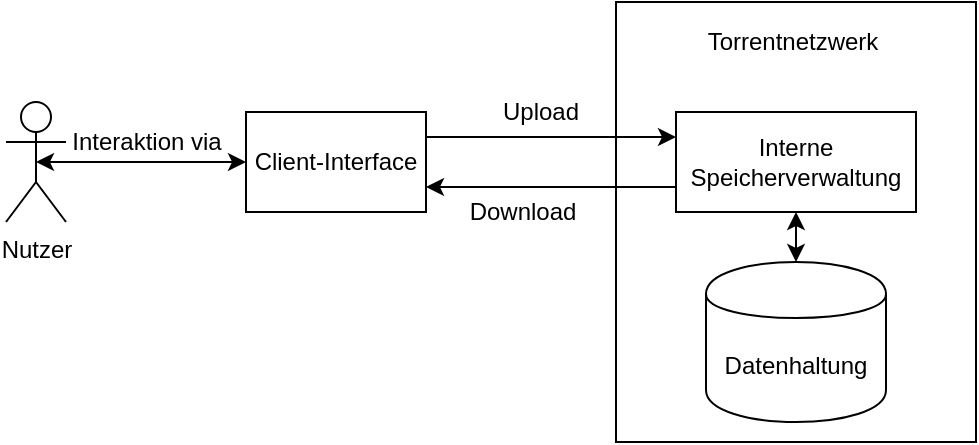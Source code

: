 <mxfile version="12.7.0" type="device"><diagram id="wEO8Pkke2gF6BbL1lY_F" name="Page-1"><mxGraphModel dx="981" dy="460" grid="1" gridSize="10" guides="1" tooltips="1" connect="1" arrows="1" fold="1" page="1" pageScale="1" pageWidth="827" pageHeight="1169" math="0" shadow="0"><root><mxCell id="0"/><mxCell id="1" parent="0"/><mxCell id="MlroK3jPVcfWCVCtqcUX-1" value="Nutzer" style="shape=umlActor;verticalLabelPosition=bottom;labelBackgroundColor=#ffffff;verticalAlign=top;html=1;outlineConnect=0;" parent="1" vertex="1"><mxGeometry x="20" y="60" width="30" height="60" as="geometry"/></mxCell><mxCell id="MlroK3jPVcfWCVCtqcUX-4" value="" style="rounded=0;whiteSpace=wrap;html=1;" parent="1" vertex="1"><mxGeometry x="325" y="10" width="180" height="220" as="geometry"/></mxCell><mxCell id="MlroK3jPVcfWCVCtqcUX-5" value="Torrentnetzwerk" style="text;html=1;align=center;verticalAlign=middle;resizable=0;points=[];autosize=1;" parent="1" vertex="1"><mxGeometry x="363" y="20" width="100" height="20" as="geometry"/></mxCell><mxCell id="MlroK3jPVcfWCVCtqcUX-7" value="Datenhaltung" style="shape=cylinder;whiteSpace=wrap;html=1;boundedLbl=1;backgroundOutline=1;" parent="1" vertex="1"><mxGeometry x="370" y="140" width="90" height="80" as="geometry"/></mxCell><mxCell id="MlroK3jPVcfWCVCtqcUX-8" value="" style="endArrow=classic;html=1;entryX=1;entryY=0.75;entryDx=0;entryDy=0;exitX=0;exitY=0.75;exitDx=0;exitDy=0;" parent="1" source="MlroK3jPVcfWCVCtqcUX-17" target="MlroK3jPVcfWCVCtqcUX-12" edge="1"><mxGeometry width="50" height="50" relative="1" as="geometry"><mxPoint x="340" y="150" as="sourcePoint"/><mxPoint x="150" y="200" as="targetPoint"/></mxGeometry></mxCell><mxCell id="MlroK3jPVcfWCVCtqcUX-10" value="Download" style="text;html=1;align=center;verticalAlign=middle;resizable=0;points=[];labelBackgroundColor=#ffffff;" parent="MlroK3jPVcfWCVCtqcUX-8" vertex="1" connectable="0"><mxGeometry x="0.2" y="-2" relative="1" as="geometry"><mxPoint x="-1.88" y="14.5" as="offset"/></mxGeometry></mxCell><mxCell id="MlroK3jPVcfWCVCtqcUX-9" value="" style="endArrow=classic;html=1;entryX=0;entryY=0.25;entryDx=0;entryDy=0;exitX=1;exitY=0.25;exitDx=0;exitDy=0;" parent="1" source="MlroK3jPVcfWCVCtqcUX-12" target="MlroK3jPVcfWCVCtqcUX-17" edge="1"><mxGeometry width="50" height="50" relative="1" as="geometry"><mxPoint x="330" y="90" as="sourcePoint"/><mxPoint x="395" y="85" as="targetPoint"/></mxGeometry></mxCell><mxCell id="MlroK3jPVcfWCVCtqcUX-11" value="Upload" style="text;html=1;align=center;verticalAlign=middle;resizable=0;points=[];labelBackgroundColor=#ffffff;" parent="MlroK3jPVcfWCVCtqcUX-9" vertex="1" connectable="0"><mxGeometry x="0.128" y="2" relative="1" as="geometry"><mxPoint x="-13.71" y="-10.5" as="offset"/></mxGeometry></mxCell><mxCell id="MlroK3jPVcfWCVCtqcUX-12" value="Client-Interface" style="rounded=0;whiteSpace=wrap;html=1;" parent="1" vertex="1"><mxGeometry x="140" y="65" width="90" height="50" as="geometry"/></mxCell><mxCell id="MlroK3jPVcfWCVCtqcUX-15" value="" style="endArrow=classic;startArrow=classic;html=1;exitX=0.5;exitY=0.5;exitDx=0;exitDy=0;exitPerimeter=0;entryX=0;entryY=0.5;entryDx=0;entryDy=0;" parent="1" source="MlroK3jPVcfWCVCtqcUX-1" target="MlroK3jPVcfWCVCtqcUX-12" edge="1"><mxGeometry width="50" height="50" relative="1" as="geometry"><mxPoint x="140" y="200" as="sourcePoint"/><mxPoint x="190" y="150" as="targetPoint"/></mxGeometry></mxCell><mxCell id="MlroK3jPVcfWCVCtqcUX-16" value="Interaktion via" style="text;html=1;align=center;verticalAlign=middle;resizable=0;points=[];labelBackgroundColor=#ffffff;" parent="MlroK3jPVcfWCVCtqcUX-15" vertex="1" connectable="0"><mxGeometry x="0.212" y="-2" relative="1" as="geometry"><mxPoint x="-8.43" y="-12" as="offset"/></mxGeometry></mxCell><mxCell id="MlroK3jPVcfWCVCtqcUX-17" value="Interne Speicherverwaltung" style="rounded=0;whiteSpace=wrap;html=1;" parent="1" vertex="1"><mxGeometry x="355" y="65" width="120" height="50" as="geometry"/></mxCell><mxCell id="MlroK3jPVcfWCVCtqcUX-18" value="" style="endArrow=classic;startArrow=classic;html=1;entryX=0.5;entryY=1;entryDx=0;entryDy=0;exitX=0.5;exitY=0;exitDx=0;exitDy=0;" parent="1" source="MlroK3jPVcfWCVCtqcUX-7" target="MlroK3jPVcfWCVCtqcUX-17" edge="1"><mxGeometry width="50" height="50" relative="1" as="geometry"><mxPoint x="170" y="300" as="sourcePoint"/><mxPoint x="220" y="250" as="targetPoint"/></mxGeometry></mxCell></root></mxGraphModel></diagram></mxfile>